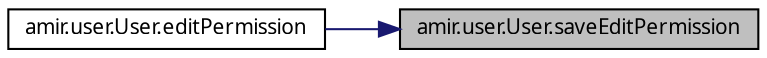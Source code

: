 digraph "amir.user.User.saveEditPermission"
{
 // LATEX_PDF_SIZE
  edge [fontname="FreeSans.ttf",fontsize="10",labelfontname="FreeSans.ttf",labelfontsize="10"];
  node [fontname="FreeSans.ttf",fontsize="10",shape=record];
  rankdir="RL";
  Node1 [label="amir.user.User.saveEditPermission",height=0.2,width=0.4,color="black", fillcolor="grey75", style="filled", fontcolor="black",tooltip=" "];
  Node1 -> Node2 [dir="back",color="midnightblue",fontsize="10",style="solid",fontname="FreeSans.ttf"];
  Node2 [label="amir.user.User.editPermission",height=0.2,width=0.4,color="black", fillcolor="white", style="filled",URL="$classamir_1_1user_1_1_user.html#acfd0cb56255b3200728f12af774881fd",tooltip=" "];
}
